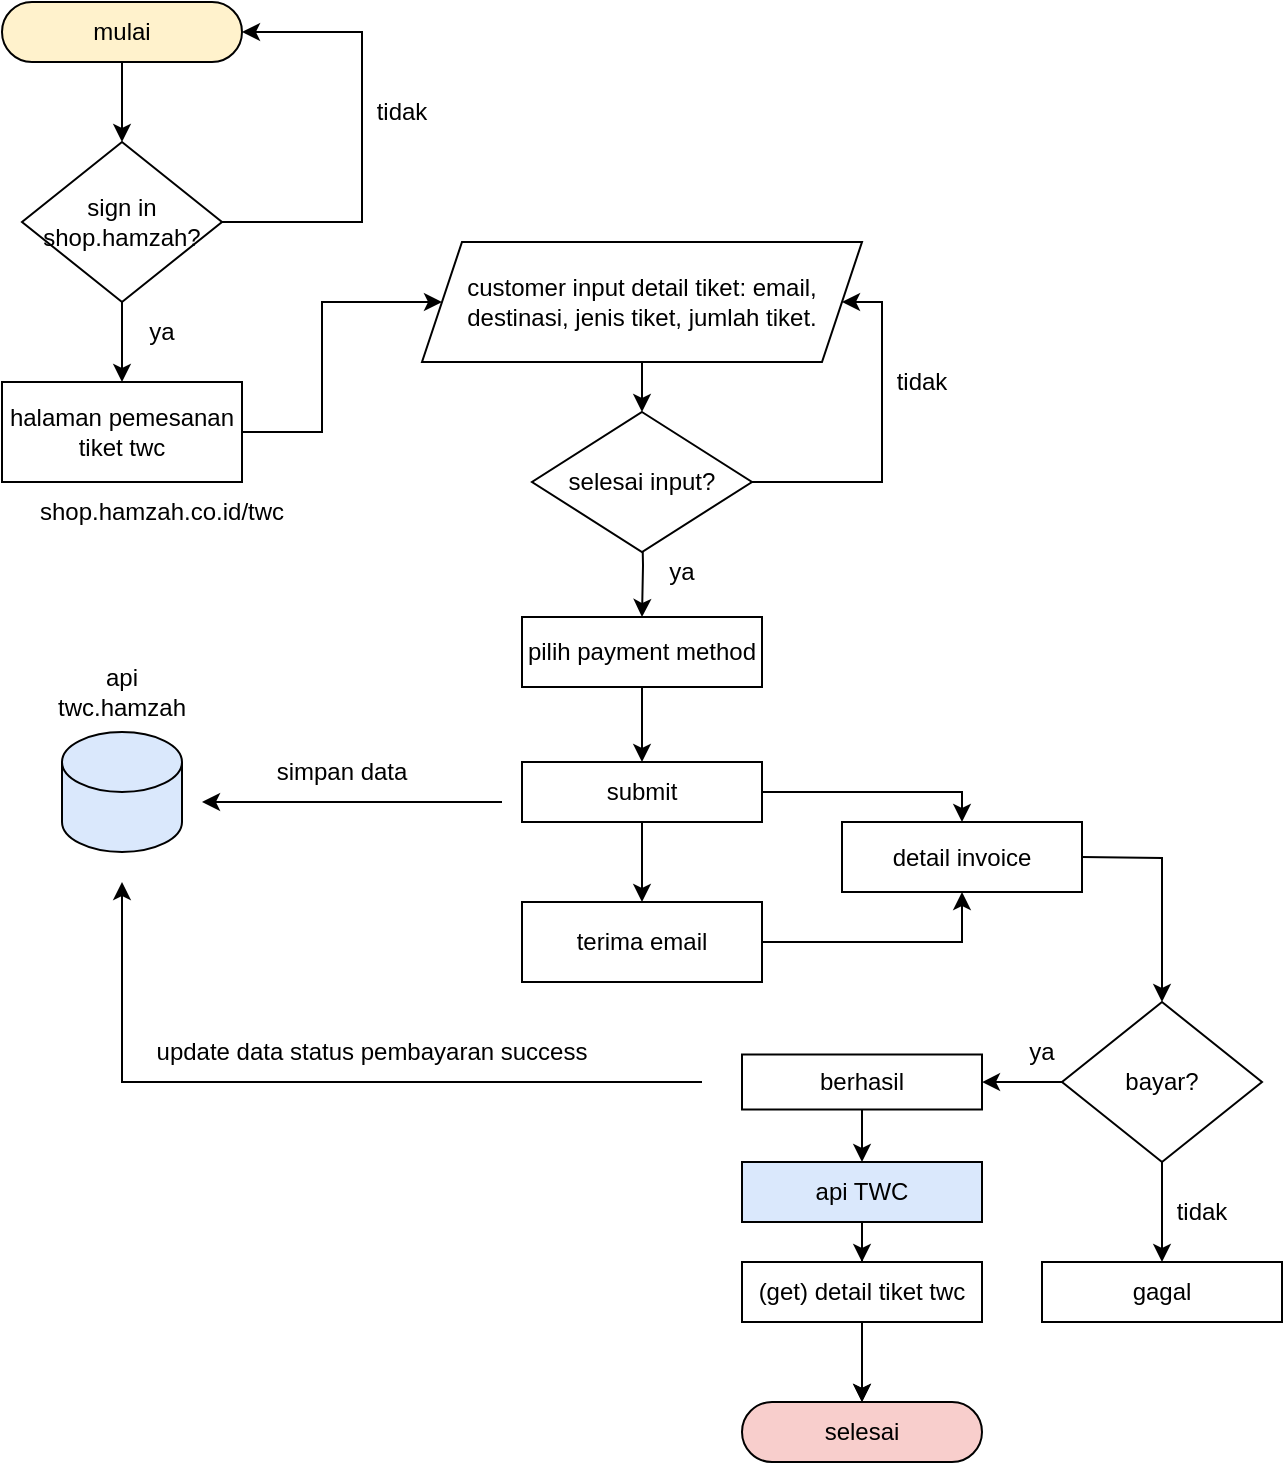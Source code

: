 <mxfile version="20.3.7" type="github">
  <diagram id="C5RBs43oDa-KdzZeNtuy" name="Page-1">
    <mxGraphModel dx="1085" dy="563" grid="0" gridSize="14" guides="1" tooltips="1" connect="1" arrows="1" fold="1" page="1" pageScale="1" pageWidth="827" pageHeight="1169" math="0" shadow="0">
      <root>
        <mxCell id="WIyWlLk6GJQsqaUBKTNV-0" />
        <mxCell id="WIyWlLk6GJQsqaUBKTNV-1" parent="WIyWlLk6GJQsqaUBKTNV-0" />
        <mxCell id="bTvhiLBneZTF0PjnlEiT-1" value="mulai" style="rounded=1;whiteSpace=wrap;html=1;arcSize=50;fillColor=#fff2cc;strokeColor=#000000;" vertex="1" parent="WIyWlLk6GJQsqaUBKTNV-1">
          <mxGeometry x="60" y="80" width="120" height="30" as="geometry" />
        </mxCell>
        <mxCell id="bTvhiLBneZTF0PjnlEiT-2" value="selesai" style="rounded=1;whiteSpace=wrap;html=1;arcSize=50;fillColor=#f8cecc;strokeColor=#000000;" vertex="1" parent="WIyWlLk6GJQsqaUBKTNV-1">
          <mxGeometry x="430" y="780" width="120" height="30" as="geometry" />
        </mxCell>
        <mxCell id="bTvhiLBneZTF0PjnlEiT-14" value="" style="edgeStyle=orthogonalEdgeStyle;rounded=0;orthogonalLoop=1;jettySize=auto;html=1;" edge="1" parent="WIyWlLk6GJQsqaUBKTNV-1" source="bTvhiLBneZTF0PjnlEiT-3" target="bTvhiLBneZTF0PjnlEiT-13">
          <mxGeometry relative="1" as="geometry" />
        </mxCell>
        <mxCell id="bTvhiLBneZTF0PjnlEiT-3" value="sign in shop.hamzah?" style="rhombus;whiteSpace=wrap;html=1;" vertex="1" parent="WIyWlLk6GJQsqaUBKTNV-1">
          <mxGeometry x="70" y="150" width="100" height="80" as="geometry" />
        </mxCell>
        <mxCell id="bTvhiLBneZTF0PjnlEiT-4" value="" style="endArrow=classic;html=1;rounded=0;exitX=0.5;exitY=1;exitDx=0;exitDy=0;" edge="1" parent="WIyWlLk6GJQsqaUBKTNV-1" source="bTvhiLBneZTF0PjnlEiT-1" target="bTvhiLBneZTF0PjnlEiT-3">
          <mxGeometry width="50" height="50" relative="1" as="geometry">
            <mxPoint x="200" y="240" as="sourcePoint" />
            <mxPoint x="250" y="190" as="targetPoint" />
          </mxGeometry>
        </mxCell>
        <mxCell id="bTvhiLBneZTF0PjnlEiT-5" value="" style="endArrow=classic;html=1;rounded=0;exitX=1;exitY=0.5;exitDx=0;exitDy=0;entryX=1;entryY=0.5;entryDx=0;entryDy=0;" edge="1" parent="WIyWlLk6GJQsqaUBKTNV-1" source="bTvhiLBneZTF0PjnlEiT-3" target="bTvhiLBneZTF0PjnlEiT-1">
          <mxGeometry width="50" height="50" relative="1" as="geometry">
            <mxPoint x="200" y="240" as="sourcePoint" />
            <mxPoint x="250" y="190" as="targetPoint" />
            <Array as="points">
              <mxPoint x="240" y="190" />
              <mxPoint x="240" y="95" />
            </Array>
          </mxGeometry>
        </mxCell>
        <mxCell id="bTvhiLBneZTF0PjnlEiT-34" value="" style="edgeStyle=orthogonalEdgeStyle;rounded=0;orthogonalLoop=1;jettySize=auto;html=1;" edge="1" parent="WIyWlLk6GJQsqaUBKTNV-1" source="bTvhiLBneZTF0PjnlEiT-7" target="bTvhiLBneZTF0PjnlEiT-33">
          <mxGeometry relative="1" as="geometry" />
        </mxCell>
        <mxCell id="bTvhiLBneZTF0PjnlEiT-7" value="pilih payment method" style="rounded=0;whiteSpace=wrap;html=1;" vertex="1" parent="WIyWlLk6GJQsqaUBKTNV-1">
          <mxGeometry x="320" y="387.5" width="120" height="35" as="geometry" />
        </mxCell>
        <mxCell id="bTvhiLBneZTF0PjnlEiT-50" value="" style="edgeStyle=orthogonalEdgeStyle;rounded=0;orthogonalLoop=1;jettySize=auto;html=1;" edge="1" parent="WIyWlLk6GJQsqaUBKTNV-1" source="bTvhiLBneZTF0PjnlEiT-8" target="bTvhiLBneZTF0PjnlEiT-41">
          <mxGeometry relative="1" as="geometry" />
        </mxCell>
        <mxCell id="bTvhiLBneZTF0PjnlEiT-54" value="" style="edgeStyle=orthogonalEdgeStyle;rounded=0;orthogonalLoop=1;jettySize=auto;html=1;" edge="1" parent="WIyWlLk6GJQsqaUBKTNV-1" source="bTvhiLBneZTF0PjnlEiT-8" target="bTvhiLBneZTF0PjnlEiT-53">
          <mxGeometry relative="1" as="geometry" />
        </mxCell>
        <mxCell id="bTvhiLBneZTF0PjnlEiT-8" value="bayar?" style="rhombus;whiteSpace=wrap;html=1;" vertex="1" parent="WIyWlLk6GJQsqaUBKTNV-1">
          <mxGeometry x="590" y="580" width="100" height="80" as="geometry" />
        </mxCell>
        <mxCell id="bTvhiLBneZTF0PjnlEiT-12" value="" style="edgeStyle=orthogonalEdgeStyle;rounded=0;orthogonalLoop=1;jettySize=auto;html=1;" edge="1" parent="WIyWlLk6GJQsqaUBKTNV-1" source="bTvhiLBneZTF0PjnlEiT-9" target="bTvhiLBneZTF0PjnlEiT-2">
          <mxGeometry relative="1" as="geometry" />
        </mxCell>
        <mxCell id="bTvhiLBneZTF0PjnlEiT-55" value="" style="edgeStyle=orthogonalEdgeStyle;rounded=0;orthogonalLoop=1;jettySize=auto;html=1;" edge="1" parent="WIyWlLk6GJQsqaUBKTNV-1" source="bTvhiLBneZTF0PjnlEiT-9" target="bTvhiLBneZTF0PjnlEiT-2">
          <mxGeometry relative="1" as="geometry" />
        </mxCell>
        <mxCell id="bTvhiLBneZTF0PjnlEiT-9" value="(get) detail tiket twc" style="rounded=0;whiteSpace=wrap;html=1;" vertex="1" parent="WIyWlLk6GJQsqaUBKTNV-1">
          <mxGeometry x="430" y="710" width="120" height="30" as="geometry" />
        </mxCell>
        <mxCell id="bTvhiLBneZTF0PjnlEiT-13" value="halaman pemesanan tiket twc" style="whiteSpace=wrap;html=1;" vertex="1" parent="WIyWlLk6GJQsqaUBKTNV-1">
          <mxGeometry x="60" y="270" width="120" height="50" as="geometry" />
        </mxCell>
        <mxCell id="bTvhiLBneZTF0PjnlEiT-24" value="" style="edgeStyle=orthogonalEdgeStyle;rounded=0;orthogonalLoop=1;jettySize=auto;html=1;" edge="1" parent="WIyWlLk6GJQsqaUBKTNV-1" source="bTvhiLBneZTF0PjnlEiT-17" target="bTvhiLBneZTF0PjnlEiT-23">
          <mxGeometry relative="1" as="geometry" />
        </mxCell>
        <mxCell id="bTvhiLBneZTF0PjnlEiT-17" value="customer input detail tiket: email, destinasi, jenis tiket, jumlah tiket." style="shape=parallelogram;perimeter=parallelogramPerimeter;whiteSpace=wrap;html=1;fixedSize=1;" vertex="1" parent="WIyWlLk6GJQsqaUBKTNV-1">
          <mxGeometry x="270" y="200" width="220" height="60" as="geometry" />
        </mxCell>
        <mxCell id="bTvhiLBneZTF0PjnlEiT-22" value="" style="edgeStyle=orthogonalEdgeStyle;rounded=0;orthogonalLoop=1;jettySize=auto;html=1;" edge="1" parent="WIyWlLk6GJQsqaUBKTNV-1" target="bTvhiLBneZTF0PjnlEiT-7">
          <mxGeometry relative="1" as="geometry">
            <mxPoint x="380" y="335" as="sourcePoint" />
          </mxGeometry>
        </mxCell>
        <mxCell id="bTvhiLBneZTF0PjnlEiT-23" value="selesai input?" style="rhombus;whiteSpace=wrap;html=1;" vertex="1" parent="WIyWlLk6GJQsqaUBKTNV-1">
          <mxGeometry x="325" y="285" width="110" height="70" as="geometry" />
        </mxCell>
        <mxCell id="bTvhiLBneZTF0PjnlEiT-27" value="" style="endArrow=classic;html=1;rounded=0;exitX=1;exitY=0.5;exitDx=0;exitDy=0;entryX=1;entryY=0.5;entryDx=0;entryDy=0;" edge="1" parent="WIyWlLk6GJQsqaUBKTNV-1" source="bTvhiLBneZTF0PjnlEiT-23" target="bTvhiLBneZTF0PjnlEiT-17">
          <mxGeometry width="50" height="50" relative="1" as="geometry">
            <mxPoint x="470" y="315" as="sourcePoint" />
            <mxPoint x="520" y="265" as="targetPoint" />
            <Array as="points">
              <mxPoint x="500" y="320" />
              <mxPoint x="500" y="230" />
            </Array>
          </mxGeometry>
        </mxCell>
        <mxCell id="bTvhiLBneZTF0PjnlEiT-28" value="detail invoice" style="whiteSpace=wrap;html=1;rounded=0;" vertex="1" parent="WIyWlLk6GJQsqaUBKTNV-1">
          <mxGeometry x="480" y="490" width="120" height="35" as="geometry" />
        </mxCell>
        <mxCell id="bTvhiLBneZTF0PjnlEiT-32" value="" style="endArrow=classic;html=1;rounded=0;exitX=1;exitY=0.5;exitDx=0;exitDy=0;entryX=0;entryY=0.5;entryDx=0;entryDy=0;" edge="1" parent="WIyWlLk6GJQsqaUBKTNV-1" source="bTvhiLBneZTF0PjnlEiT-13" target="bTvhiLBneZTF0PjnlEiT-17">
          <mxGeometry width="50" height="50" relative="1" as="geometry">
            <mxPoint x="210" y="310" as="sourcePoint" />
            <mxPoint x="260" y="260" as="targetPoint" />
            <Array as="points">
              <mxPoint x="220" y="295" />
              <mxPoint x="220" y="230" />
            </Array>
          </mxGeometry>
        </mxCell>
        <mxCell id="bTvhiLBneZTF0PjnlEiT-36" value="" style="edgeStyle=orthogonalEdgeStyle;rounded=0;orthogonalLoop=1;jettySize=auto;html=1;" edge="1" parent="WIyWlLk6GJQsqaUBKTNV-1" source="bTvhiLBneZTF0PjnlEiT-33" target="bTvhiLBneZTF0PjnlEiT-35">
          <mxGeometry relative="1" as="geometry" />
        </mxCell>
        <mxCell id="bTvhiLBneZTF0PjnlEiT-33" value="submit" style="whiteSpace=wrap;html=1;rounded=0;" vertex="1" parent="WIyWlLk6GJQsqaUBKTNV-1">
          <mxGeometry x="320" y="460" width="120" height="30" as="geometry" />
        </mxCell>
        <mxCell id="bTvhiLBneZTF0PjnlEiT-35" value="terima email" style="whiteSpace=wrap;html=1;rounded=0;" vertex="1" parent="WIyWlLk6GJQsqaUBKTNV-1">
          <mxGeometry x="320" y="530" width="120" height="40" as="geometry" />
        </mxCell>
        <mxCell id="bTvhiLBneZTF0PjnlEiT-39" value="" style="endArrow=classic;html=1;rounded=0;entryX=0.5;entryY=1;entryDx=0;entryDy=0;exitX=1;exitY=0.5;exitDx=0;exitDy=0;" edge="1" parent="WIyWlLk6GJQsqaUBKTNV-1" source="bTvhiLBneZTF0PjnlEiT-35" target="bTvhiLBneZTF0PjnlEiT-28">
          <mxGeometry width="50" height="50" relative="1" as="geometry">
            <mxPoint x="460" y="570" as="sourcePoint" />
            <mxPoint x="510" y="520" as="targetPoint" />
            <Array as="points">
              <mxPoint x="540" y="550" />
            </Array>
          </mxGeometry>
        </mxCell>
        <mxCell id="bTvhiLBneZTF0PjnlEiT-59" value="" style="edgeStyle=orthogonalEdgeStyle;rounded=0;orthogonalLoop=1;jettySize=auto;html=1;" edge="1" parent="WIyWlLk6GJQsqaUBKTNV-1" source="bTvhiLBneZTF0PjnlEiT-41" target="bTvhiLBneZTF0PjnlEiT-57">
          <mxGeometry relative="1" as="geometry" />
        </mxCell>
        <mxCell id="bTvhiLBneZTF0PjnlEiT-41" value="berhasil" style="rounded=0;whiteSpace=wrap;html=1;" vertex="1" parent="WIyWlLk6GJQsqaUBKTNV-1">
          <mxGeometry x="430" y="606.25" width="120" height="27.5" as="geometry" />
        </mxCell>
        <mxCell id="bTvhiLBneZTF0PjnlEiT-42" value="" style="shape=cylinder3;whiteSpace=wrap;html=1;boundedLbl=1;backgroundOutline=1;size=15;fillColor=#dae8fc;strokeColor=#000000;" vertex="1" parent="WIyWlLk6GJQsqaUBKTNV-1">
          <mxGeometry x="90" y="445" width="60" height="60" as="geometry" />
        </mxCell>
        <mxCell id="bTvhiLBneZTF0PjnlEiT-43" value="" style="endArrow=classic;html=1;rounded=0;" edge="1" parent="WIyWlLk6GJQsqaUBKTNV-1">
          <mxGeometry width="50" height="50" relative="1" as="geometry">
            <mxPoint x="310" y="480" as="sourcePoint" />
            <mxPoint x="160" y="480" as="targetPoint" />
          </mxGeometry>
        </mxCell>
        <mxCell id="bTvhiLBneZTF0PjnlEiT-46" value="" style="endArrow=classic;html=1;rounded=0;exitX=1;exitY=0.5;exitDx=0;exitDy=0;entryX=0.5;entryY=0;entryDx=0;entryDy=0;" edge="1" parent="WIyWlLk6GJQsqaUBKTNV-1" source="bTvhiLBneZTF0PjnlEiT-33" target="bTvhiLBneZTF0PjnlEiT-28">
          <mxGeometry width="50" height="50" relative="1" as="geometry">
            <mxPoint x="460" y="475" as="sourcePoint" />
            <mxPoint x="510" y="425" as="targetPoint" />
            <Array as="points">
              <mxPoint x="540" y="475" />
            </Array>
          </mxGeometry>
        </mxCell>
        <mxCell id="bTvhiLBneZTF0PjnlEiT-47" value="" style="endArrow=classic;html=1;rounded=0;exitX=1;exitY=0.5;exitDx=0;exitDy=0;entryX=0.5;entryY=0;entryDx=0;entryDy=0;" edge="1" parent="WIyWlLk6GJQsqaUBKTNV-1" source="bTvhiLBneZTF0PjnlEiT-28" target="bTvhiLBneZTF0PjnlEiT-8">
          <mxGeometry width="50" height="50" relative="1" as="geometry">
            <mxPoint x="650" y="550" as="sourcePoint" />
            <mxPoint x="700" y="500" as="targetPoint" />
            <Array as="points">
              <mxPoint x="640" y="508" />
            </Array>
          </mxGeometry>
        </mxCell>
        <mxCell id="bTvhiLBneZTF0PjnlEiT-52" value="" style="endArrow=classic;html=1;rounded=0;" edge="1" parent="WIyWlLk6GJQsqaUBKTNV-1">
          <mxGeometry width="50" height="50" relative="1" as="geometry">
            <mxPoint x="410" y="620" as="sourcePoint" />
            <mxPoint x="120" y="520" as="targetPoint" />
            <Array as="points">
              <mxPoint x="120" y="620" />
            </Array>
          </mxGeometry>
        </mxCell>
        <mxCell id="bTvhiLBneZTF0PjnlEiT-53" value="gagal" style="whiteSpace=wrap;html=1;" vertex="1" parent="WIyWlLk6GJQsqaUBKTNV-1">
          <mxGeometry x="580" y="710" width="120" height="30" as="geometry" />
        </mxCell>
        <mxCell id="bTvhiLBneZTF0PjnlEiT-58" value="" style="edgeStyle=orthogonalEdgeStyle;rounded=0;orthogonalLoop=1;jettySize=auto;html=1;" edge="1" parent="WIyWlLk6GJQsqaUBKTNV-1" source="bTvhiLBneZTF0PjnlEiT-57" target="bTvhiLBneZTF0PjnlEiT-9">
          <mxGeometry relative="1" as="geometry" />
        </mxCell>
        <mxCell id="bTvhiLBneZTF0PjnlEiT-57" value="api TWC" style="rounded=0;whiteSpace=wrap;html=1;fillColor=#dae8fc;strokeColor=#000000;" vertex="1" parent="WIyWlLk6GJQsqaUBKTNV-1">
          <mxGeometry x="430" y="660" width="120" height="30" as="geometry" />
        </mxCell>
        <mxCell id="bTvhiLBneZTF0PjnlEiT-60" value="ya" style="text;html=1;strokeColor=none;fillColor=none;align=center;verticalAlign=middle;whiteSpace=wrap;rounded=0;" vertex="1" parent="WIyWlLk6GJQsqaUBKTNV-1">
          <mxGeometry x="110" y="230" width="60" height="30" as="geometry" />
        </mxCell>
        <mxCell id="bTvhiLBneZTF0PjnlEiT-61" value="tidak" style="text;html=1;strokeColor=none;fillColor=none;align=center;verticalAlign=middle;whiteSpace=wrap;rounded=0;" vertex="1" parent="WIyWlLk6GJQsqaUBKTNV-1">
          <mxGeometry x="230" y="120" width="60" height="30" as="geometry" />
        </mxCell>
        <mxCell id="bTvhiLBneZTF0PjnlEiT-62" value="ya" style="text;html=1;strokeColor=none;fillColor=none;align=center;verticalAlign=middle;whiteSpace=wrap;rounded=0;" vertex="1" parent="WIyWlLk6GJQsqaUBKTNV-1">
          <mxGeometry x="370" y="350" width="60" height="30" as="geometry" />
        </mxCell>
        <mxCell id="bTvhiLBneZTF0PjnlEiT-63" value="tidak" style="text;html=1;strokeColor=none;fillColor=none;align=center;verticalAlign=middle;whiteSpace=wrap;rounded=0;" vertex="1" parent="WIyWlLk6GJQsqaUBKTNV-1">
          <mxGeometry x="490" y="255" width="60" height="30" as="geometry" />
        </mxCell>
        <mxCell id="bTvhiLBneZTF0PjnlEiT-64" value="ya" style="text;html=1;strokeColor=none;fillColor=none;align=center;verticalAlign=middle;whiteSpace=wrap;rounded=0;" vertex="1" parent="WIyWlLk6GJQsqaUBKTNV-1">
          <mxGeometry x="550" y="590" width="60" height="30" as="geometry" />
        </mxCell>
        <mxCell id="bTvhiLBneZTF0PjnlEiT-65" value="tidak" style="text;html=1;strokeColor=none;fillColor=none;align=center;verticalAlign=middle;whiteSpace=wrap;rounded=0;" vertex="1" parent="WIyWlLk6GJQsqaUBKTNV-1">
          <mxGeometry x="630" y="670" width="60" height="30" as="geometry" />
        </mxCell>
        <mxCell id="bTvhiLBneZTF0PjnlEiT-66" value="api twc.hamzah" style="text;html=1;strokeColor=none;fillColor=none;align=center;verticalAlign=middle;whiteSpace=wrap;rounded=0;" vertex="1" parent="WIyWlLk6GJQsqaUBKTNV-1">
          <mxGeometry x="90" y="410" width="60" height="30" as="geometry" />
        </mxCell>
        <mxCell id="bTvhiLBneZTF0PjnlEiT-67" value="simpan data" style="text;html=1;strokeColor=none;fillColor=none;align=center;verticalAlign=middle;whiteSpace=wrap;rounded=0;" vertex="1" parent="WIyWlLk6GJQsqaUBKTNV-1">
          <mxGeometry x="190" y="450" width="80" height="30" as="geometry" />
        </mxCell>
        <mxCell id="bTvhiLBneZTF0PjnlEiT-68" value="update data status pembayaran success" style="text;html=1;strokeColor=none;fillColor=none;align=center;verticalAlign=middle;whiteSpace=wrap;rounded=0;" vertex="1" parent="WIyWlLk6GJQsqaUBKTNV-1">
          <mxGeometry x="130" y="590" width="230" height="30" as="geometry" />
        </mxCell>
        <mxCell id="bTvhiLBneZTF0PjnlEiT-69" value="shop.hamzah.co.id/twc" style="text;html=1;strokeColor=none;fillColor=none;align=center;verticalAlign=middle;whiteSpace=wrap;rounded=0;" vertex="1" parent="WIyWlLk6GJQsqaUBKTNV-1">
          <mxGeometry x="110" y="320" width="60" height="30" as="geometry" />
        </mxCell>
      </root>
    </mxGraphModel>
  </diagram>
</mxfile>
